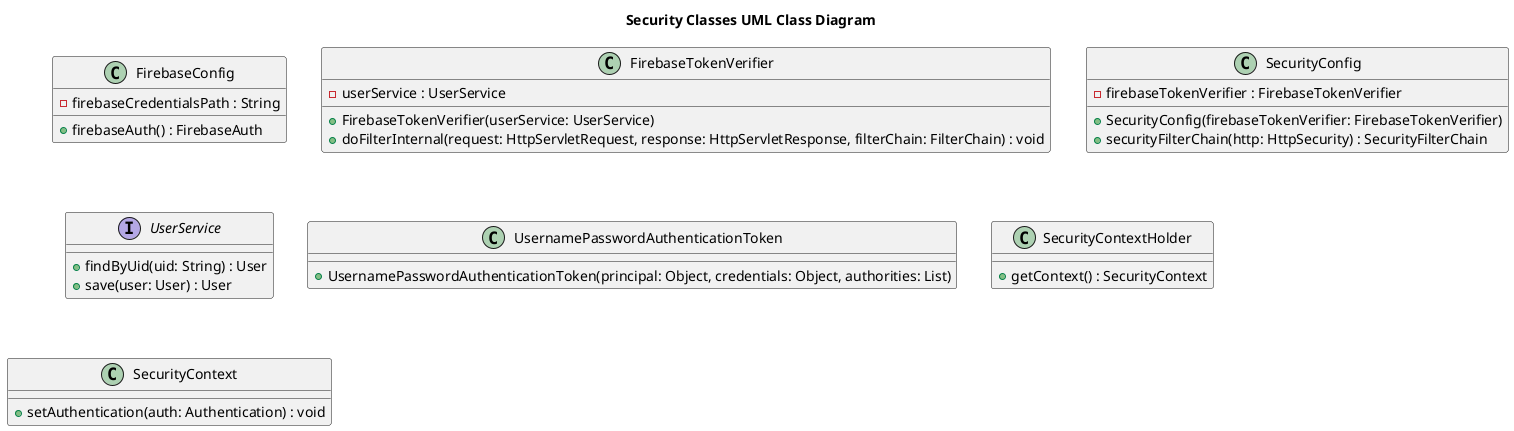 @startuml
title Security Classes UML Class Diagram

class FirebaseConfig {
    - firebaseCredentialsPath : String
    + firebaseAuth() : FirebaseAuth
}

class FirebaseTokenVerifier {
    - userService : UserService
    + FirebaseTokenVerifier(userService: UserService)
    + doFilterInternal(request: HttpServletRequest, response: HttpServletResponse, filterChain: FilterChain) : void
}

class SecurityConfig {
    - firebaseTokenVerifier : FirebaseTokenVerifier
    + SecurityConfig(firebaseTokenVerifier: FirebaseTokenVerifier)
    + securityFilterChain(http: HttpSecurity) : SecurityFilterChain
}

interface UserService {
    + findByUid(uid: String) : User
    + save(user: User) : User
}

class UsernamePasswordAuthenticationToken {
    + UsernamePasswordAuthenticationToken(principal: Object, credentials: Object, authorities: List)
}

class SecurityContextHolder {
    + getContext() : SecurityContext
}

class SecurityContext {
    + setAuthentication(auth: Authentication) : void
}

@enduml
